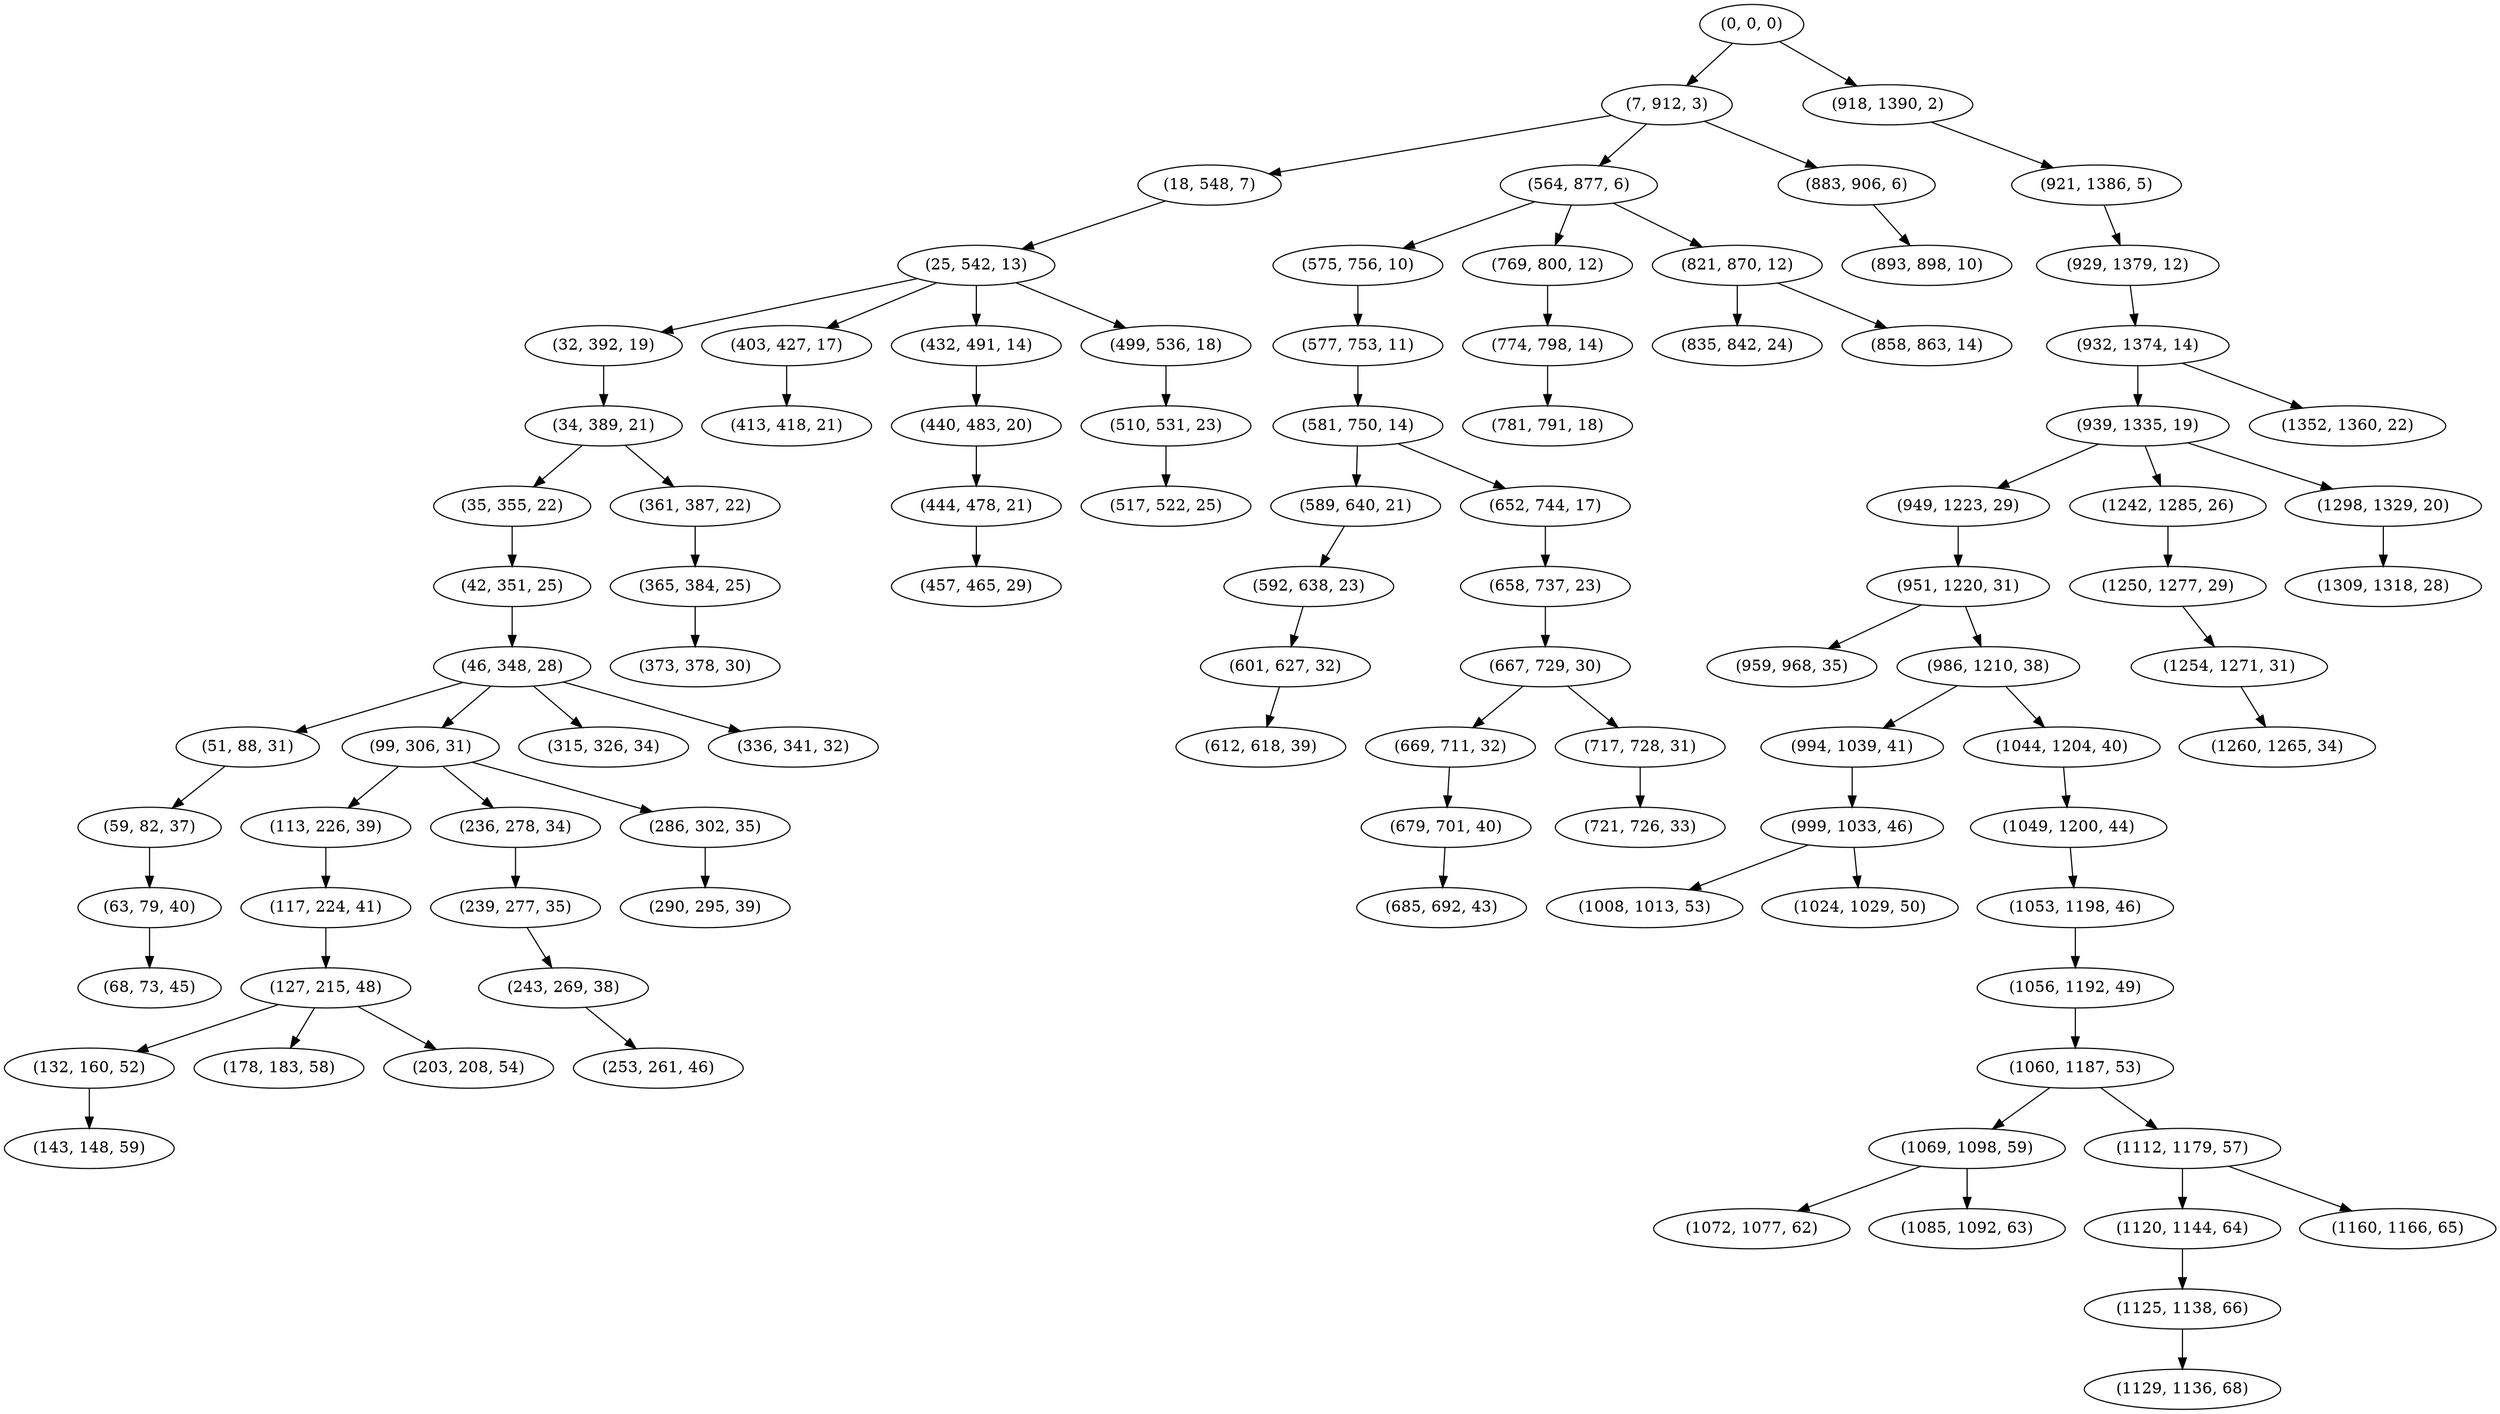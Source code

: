 digraph tree {
    "(0, 0, 0)";
    "(7, 912, 3)";
    "(18, 548, 7)";
    "(25, 542, 13)";
    "(32, 392, 19)";
    "(34, 389, 21)";
    "(35, 355, 22)";
    "(42, 351, 25)";
    "(46, 348, 28)";
    "(51, 88, 31)";
    "(59, 82, 37)";
    "(63, 79, 40)";
    "(68, 73, 45)";
    "(99, 306, 31)";
    "(113, 226, 39)";
    "(117, 224, 41)";
    "(127, 215, 48)";
    "(132, 160, 52)";
    "(143, 148, 59)";
    "(178, 183, 58)";
    "(203, 208, 54)";
    "(236, 278, 34)";
    "(239, 277, 35)";
    "(243, 269, 38)";
    "(253, 261, 46)";
    "(286, 302, 35)";
    "(290, 295, 39)";
    "(315, 326, 34)";
    "(336, 341, 32)";
    "(361, 387, 22)";
    "(365, 384, 25)";
    "(373, 378, 30)";
    "(403, 427, 17)";
    "(413, 418, 21)";
    "(432, 491, 14)";
    "(440, 483, 20)";
    "(444, 478, 21)";
    "(457, 465, 29)";
    "(499, 536, 18)";
    "(510, 531, 23)";
    "(517, 522, 25)";
    "(564, 877, 6)";
    "(575, 756, 10)";
    "(577, 753, 11)";
    "(581, 750, 14)";
    "(589, 640, 21)";
    "(592, 638, 23)";
    "(601, 627, 32)";
    "(612, 618, 39)";
    "(652, 744, 17)";
    "(658, 737, 23)";
    "(667, 729, 30)";
    "(669, 711, 32)";
    "(679, 701, 40)";
    "(685, 692, 43)";
    "(717, 728, 31)";
    "(721, 726, 33)";
    "(769, 800, 12)";
    "(774, 798, 14)";
    "(781, 791, 18)";
    "(821, 870, 12)";
    "(835, 842, 24)";
    "(858, 863, 14)";
    "(883, 906, 6)";
    "(893, 898, 10)";
    "(918, 1390, 2)";
    "(921, 1386, 5)";
    "(929, 1379, 12)";
    "(932, 1374, 14)";
    "(939, 1335, 19)";
    "(949, 1223, 29)";
    "(951, 1220, 31)";
    "(959, 968, 35)";
    "(986, 1210, 38)";
    "(994, 1039, 41)";
    "(999, 1033, 46)";
    "(1008, 1013, 53)";
    "(1024, 1029, 50)";
    "(1044, 1204, 40)";
    "(1049, 1200, 44)";
    "(1053, 1198, 46)";
    "(1056, 1192, 49)";
    "(1060, 1187, 53)";
    "(1069, 1098, 59)";
    "(1072, 1077, 62)";
    "(1085, 1092, 63)";
    "(1112, 1179, 57)";
    "(1120, 1144, 64)";
    "(1125, 1138, 66)";
    "(1129, 1136, 68)";
    "(1160, 1166, 65)";
    "(1242, 1285, 26)";
    "(1250, 1277, 29)";
    "(1254, 1271, 31)";
    "(1260, 1265, 34)";
    "(1298, 1329, 20)";
    "(1309, 1318, 28)";
    "(1352, 1360, 22)";
    "(0, 0, 0)" -> "(7, 912, 3)";
    "(0, 0, 0)" -> "(918, 1390, 2)";
    "(7, 912, 3)" -> "(18, 548, 7)";
    "(7, 912, 3)" -> "(564, 877, 6)";
    "(7, 912, 3)" -> "(883, 906, 6)";
    "(18, 548, 7)" -> "(25, 542, 13)";
    "(25, 542, 13)" -> "(32, 392, 19)";
    "(25, 542, 13)" -> "(403, 427, 17)";
    "(25, 542, 13)" -> "(432, 491, 14)";
    "(25, 542, 13)" -> "(499, 536, 18)";
    "(32, 392, 19)" -> "(34, 389, 21)";
    "(34, 389, 21)" -> "(35, 355, 22)";
    "(34, 389, 21)" -> "(361, 387, 22)";
    "(35, 355, 22)" -> "(42, 351, 25)";
    "(42, 351, 25)" -> "(46, 348, 28)";
    "(46, 348, 28)" -> "(51, 88, 31)";
    "(46, 348, 28)" -> "(99, 306, 31)";
    "(46, 348, 28)" -> "(315, 326, 34)";
    "(46, 348, 28)" -> "(336, 341, 32)";
    "(51, 88, 31)" -> "(59, 82, 37)";
    "(59, 82, 37)" -> "(63, 79, 40)";
    "(63, 79, 40)" -> "(68, 73, 45)";
    "(99, 306, 31)" -> "(113, 226, 39)";
    "(99, 306, 31)" -> "(236, 278, 34)";
    "(99, 306, 31)" -> "(286, 302, 35)";
    "(113, 226, 39)" -> "(117, 224, 41)";
    "(117, 224, 41)" -> "(127, 215, 48)";
    "(127, 215, 48)" -> "(132, 160, 52)";
    "(127, 215, 48)" -> "(178, 183, 58)";
    "(127, 215, 48)" -> "(203, 208, 54)";
    "(132, 160, 52)" -> "(143, 148, 59)";
    "(236, 278, 34)" -> "(239, 277, 35)";
    "(239, 277, 35)" -> "(243, 269, 38)";
    "(243, 269, 38)" -> "(253, 261, 46)";
    "(286, 302, 35)" -> "(290, 295, 39)";
    "(361, 387, 22)" -> "(365, 384, 25)";
    "(365, 384, 25)" -> "(373, 378, 30)";
    "(403, 427, 17)" -> "(413, 418, 21)";
    "(432, 491, 14)" -> "(440, 483, 20)";
    "(440, 483, 20)" -> "(444, 478, 21)";
    "(444, 478, 21)" -> "(457, 465, 29)";
    "(499, 536, 18)" -> "(510, 531, 23)";
    "(510, 531, 23)" -> "(517, 522, 25)";
    "(564, 877, 6)" -> "(575, 756, 10)";
    "(564, 877, 6)" -> "(769, 800, 12)";
    "(564, 877, 6)" -> "(821, 870, 12)";
    "(575, 756, 10)" -> "(577, 753, 11)";
    "(577, 753, 11)" -> "(581, 750, 14)";
    "(581, 750, 14)" -> "(589, 640, 21)";
    "(581, 750, 14)" -> "(652, 744, 17)";
    "(589, 640, 21)" -> "(592, 638, 23)";
    "(592, 638, 23)" -> "(601, 627, 32)";
    "(601, 627, 32)" -> "(612, 618, 39)";
    "(652, 744, 17)" -> "(658, 737, 23)";
    "(658, 737, 23)" -> "(667, 729, 30)";
    "(667, 729, 30)" -> "(669, 711, 32)";
    "(667, 729, 30)" -> "(717, 728, 31)";
    "(669, 711, 32)" -> "(679, 701, 40)";
    "(679, 701, 40)" -> "(685, 692, 43)";
    "(717, 728, 31)" -> "(721, 726, 33)";
    "(769, 800, 12)" -> "(774, 798, 14)";
    "(774, 798, 14)" -> "(781, 791, 18)";
    "(821, 870, 12)" -> "(835, 842, 24)";
    "(821, 870, 12)" -> "(858, 863, 14)";
    "(883, 906, 6)" -> "(893, 898, 10)";
    "(918, 1390, 2)" -> "(921, 1386, 5)";
    "(921, 1386, 5)" -> "(929, 1379, 12)";
    "(929, 1379, 12)" -> "(932, 1374, 14)";
    "(932, 1374, 14)" -> "(939, 1335, 19)";
    "(932, 1374, 14)" -> "(1352, 1360, 22)";
    "(939, 1335, 19)" -> "(949, 1223, 29)";
    "(939, 1335, 19)" -> "(1242, 1285, 26)";
    "(939, 1335, 19)" -> "(1298, 1329, 20)";
    "(949, 1223, 29)" -> "(951, 1220, 31)";
    "(951, 1220, 31)" -> "(959, 968, 35)";
    "(951, 1220, 31)" -> "(986, 1210, 38)";
    "(986, 1210, 38)" -> "(994, 1039, 41)";
    "(986, 1210, 38)" -> "(1044, 1204, 40)";
    "(994, 1039, 41)" -> "(999, 1033, 46)";
    "(999, 1033, 46)" -> "(1008, 1013, 53)";
    "(999, 1033, 46)" -> "(1024, 1029, 50)";
    "(1044, 1204, 40)" -> "(1049, 1200, 44)";
    "(1049, 1200, 44)" -> "(1053, 1198, 46)";
    "(1053, 1198, 46)" -> "(1056, 1192, 49)";
    "(1056, 1192, 49)" -> "(1060, 1187, 53)";
    "(1060, 1187, 53)" -> "(1069, 1098, 59)";
    "(1060, 1187, 53)" -> "(1112, 1179, 57)";
    "(1069, 1098, 59)" -> "(1072, 1077, 62)";
    "(1069, 1098, 59)" -> "(1085, 1092, 63)";
    "(1112, 1179, 57)" -> "(1120, 1144, 64)";
    "(1112, 1179, 57)" -> "(1160, 1166, 65)";
    "(1120, 1144, 64)" -> "(1125, 1138, 66)";
    "(1125, 1138, 66)" -> "(1129, 1136, 68)";
    "(1242, 1285, 26)" -> "(1250, 1277, 29)";
    "(1250, 1277, 29)" -> "(1254, 1271, 31)";
    "(1254, 1271, 31)" -> "(1260, 1265, 34)";
    "(1298, 1329, 20)" -> "(1309, 1318, 28)";
}

